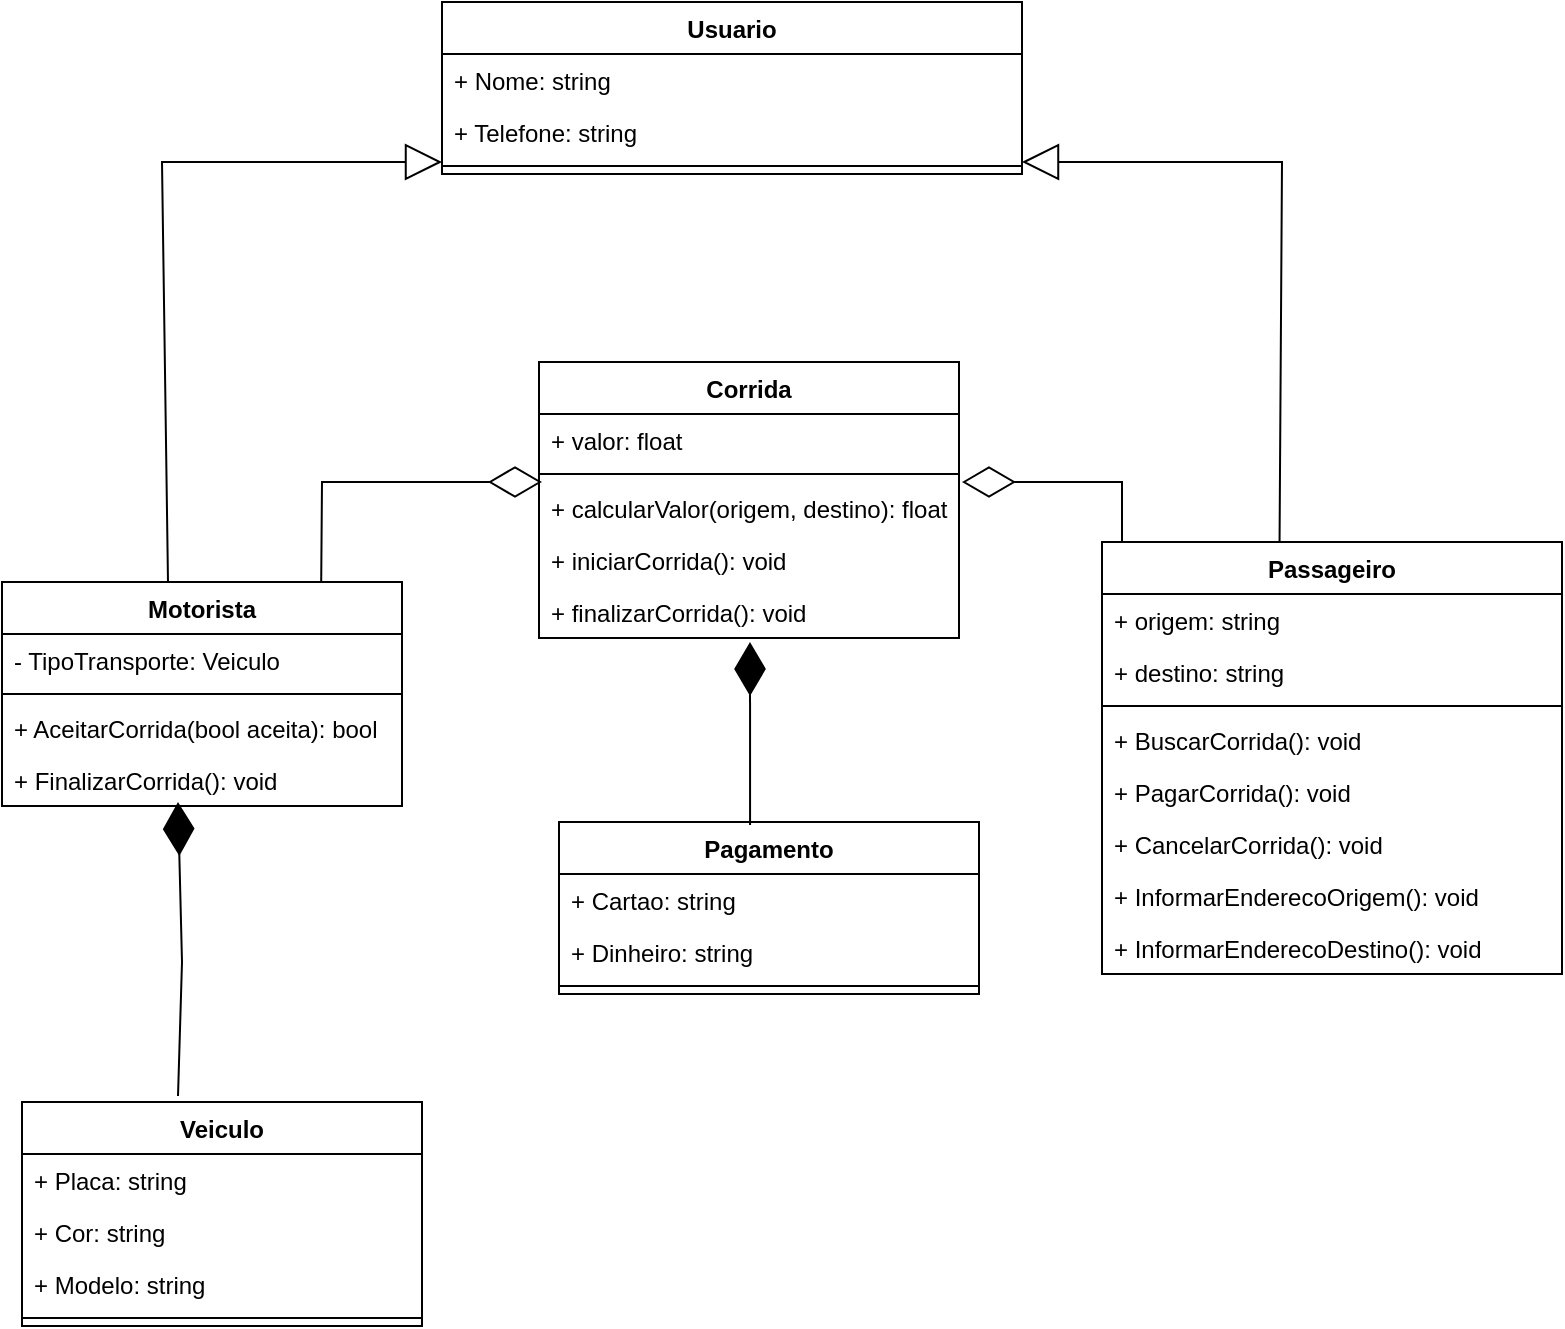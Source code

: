 <mxfile version="20.2.2" type="device"><diagram id="GJjygt0M566usp9o7cAr" name="Página-1"><mxGraphModel dx="868" dy="482" grid="1" gridSize="10" guides="1" tooltips="1" connect="1" arrows="1" fold="1" page="1" pageScale="1" pageWidth="827" pageHeight="1169" math="0" shadow="0"><root><mxCell id="0"/><mxCell id="1" parent="0"/><mxCell id="T5XoA_DqboUIgWAmv1FN-1" value="Motorista" style="swimlane;fontStyle=1;align=center;verticalAlign=top;childLayout=stackLayout;horizontal=1;startSize=26;horizontalStack=0;resizeParent=1;resizeParentMax=0;resizeLast=0;collapsible=1;marginBottom=0;" parent="1" vertex="1"><mxGeometry x="40" y="490" width="200" height="112" as="geometry"><mxRectangle x="160" y="310" width="100" height="30" as="alternateBounds"/></mxGeometry></mxCell><mxCell id="0HHOxB5LG5q1mGzwQnLk-4" value="- TipoTransporte: Veiculo&#10;&#10;" style="text;strokeColor=none;fillColor=none;align=left;verticalAlign=top;spacingLeft=4;spacingRight=4;overflow=hidden;rotatable=0;points=[[0,0.5],[1,0.5]];portConstraint=eastwest;" parent="T5XoA_DqboUIgWAmv1FN-1" vertex="1"><mxGeometry y="26" width="200" height="26" as="geometry"/></mxCell><mxCell id="T5XoA_DqboUIgWAmv1FN-3" value="" style="line;strokeWidth=1;fillColor=none;align=left;verticalAlign=middle;spacingTop=-1;spacingLeft=3;spacingRight=3;rotatable=0;labelPosition=right;points=[];portConstraint=eastwest;" parent="T5XoA_DqboUIgWAmv1FN-1" vertex="1"><mxGeometry y="52" width="200" height="8" as="geometry"/></mxCell><mxCell id="T5XoA_DqboUIgWAmv1FN-67" value="+ AceitarCorrida(bool aceita): bool" style="text;strokeColor=none;fillColor=none;align=left;verticalAlign=top;spacingLeft=4;spacingRight=4;overflow=hidden;rotatable=0;points=[[0,0.5],[1,0.5]];portConstraint=eastwest;" parent="T5XoA_DqboUIgWAmv1FN-1" vertex="1"><mxGeometry y="60" width="200" height="26" as="geometry"/></mxCell><mxCell id="Mwk1RGBWbj-87PKx82kO-6" value="+ FinalizarCorrida(): void" style="text;strokeColor=none;fillColor=none;align=left;verticalAlign=top;spacingLeft=4;spacingRight=4;overflow=hidden;rotatable=0;points=[[0,0.5],[1,0.5]];portConstraint=eastwest;" parent="T5XoA_DqboUIgWAmv1FN-1" vertex="1"><mxGeometry y="86" width="200" height="26" as="geometry"/></mxCell><mxCell id="T5XoA_DqboUIgWAmv1FN-14" value="Usuario" style="swimlane;fontStyle=1;align=center;verticalAlign=top;childLayout=stackLayout;horizontal=1;startSize=26;horizontalStack=0;resizeParent=1;resizeParentMax=0;resizeLast=0;collapsible=1;marginBottom=0;" parent="1" vertex="1"><mxGeometry x="260" y="200" width="290" height="86" as="geometry"><mxRectangle x="160" y="310" width="100" height="30" as="alternateBounds"/></mxGeometry></mxCell><mxCell id="T5XoA_DqboUIgWAmv1FN-36" value="+ Nome: string&#10;" style="text;strokeColor=none;fillColor=none;align=left;verticalAlign=top;spacingLeft=4;spacingRight=4;overflow=hidden;rotatable=0;points=[[0,0.5],[1,0.5]];portConstraint=eastwest;" parent="T5XoA_DqboUIgWAmv1FN-14" vertex="1"><mxGeometry y="26" width="290" height="26" as="geometry"/></mxCell><mxCell id="T5XoA_DqboUIgWAmv1FN-15" value="+ Telefone: string&#10;" style="text;strokeColor=none;fillColor=none;align=left;verticalAlign=top;spacingLeft=4;spacingRight=4;overflow=hidden;rotatable=0;points=[[0,0.5],[1,0.5]];portConstraint=eastwest;" parent="T5XoA_DqboUIgWAmv1FN-14" vertex="1"><mxGeometry y="52" width="290" height="26" as="geometry"/></mxCell><mxCell id="T5XoA_DqboUIgWAmv1FN-17" value="" style="line;strokeWidth=1;fillColor=none;align=left;verticalAlign=middle;spacingTop=-1;spacingLeft=3;spacingRight=3;rotatable=0;labelPosition=right;points=[];portConstraint=eastwest;" parent="T5XoA_DqboUIgWAmv1FN-14" vertex="1"><mxGeometry y="78" width="290" height="8" as="geometry"/></mxCell><mxCell id="T5XoA_DqboUIgWAmv1FN-19" value="Passageiro" style="swimlane;fontStyle=1;align=center;verticalAlign=top;childLayout=stackLayout;horizontal=1;startSize=26;horizontalStack=0;resizeParent=1;resizeParentMax=0;resizeLast=0;collapsible=1;marginBottom=0;" parent="1" vertex="1"><mxGeometry x="590" y="470" width="230" height="216" as="geometry"><mxRectangle x="160" y="310" width="100" height="30" as="alternateBounds"/></mxGeometry></mxCell><mxCell id="T5XoA_DqboUIgWAmv1FN-53" value="+ origem: string&#10;" style="text;strokeColor=none;fillColor=none;align=left;verticalAlign=top;spacingLeft=4;spacingRight=4;overflow=hidden;rotatable=0;points=[[0,0.5],[1,0.5]];portConstraint=eastwest;" parent="T5XoA_DqboUIgWAmv1FN-19" vertex="1"><mxGeometry y="26" width="230" height="26" as="geometry"/></mxCell><mxCell id="T5XoA_DqboUIgWAmv1FN-54" value="+ destino: string&#10;" style="text;strokeColor=none;fillColor=none;align=left;verticalAlign=top;spacingLeft=4;spacingRight=4;overflow=hidden;rotatable=0;points=[[0,0.5],[1,0.5]];portConstraint=eastwest;" parent="T5XoA_DqboUIgWAmv1FN-19" vertex="1"><mxGeometry y="52" width="230" height="26" as="geometry"/></mxCell><mxCell id="T5XoA_DqboUIgWAmv1FN-22" value="" style="line;strokeWidth=1;fillColor=none;align=left;verticalAlign=middle;spacingTop=-1;spacingLeft=3;spacingRight=3;rotatable=0;labelPosition=right;points=[];portConstraint=eastwest;" parent="T5XoA_DqboUIgWAmv1FN-19" vertex="1"><mxGeometry y="78" width="230" height="8" as="geometry"/></mxCell><mxCell id="T5XoA_DqboUIgWAmv1FN-23" value="+ BuscarCorrida(): void" style="text;strokeColor=none;fillColor=none;align=left;verticalAlign=top;spacingLeft=4;spacingRight=4;overflow=hidden;rotatable=0;points=[[0,0.5],[1,0.5]];portConstraint=eastwest;" parent="T5XoA_DqboUIgWAmv1FN-19" vertex="1"><mxGeometry y="86" width="230" height="26" as="geometry"/></mxCell><mxCell id="AeDP2-zjv0HTi0VN_zPM-15" value="+ PagarCorrida(): void" style="text;strokeColor=none;fillColor=none;align=left;verticalAlign=top;spacingLeft=4;spacingRight=4;overflow=hidden;rotatable=0;points=[[0,0.5],[1,0.5]];portConstraint=eastwest;" parent="T5XoA_DqboUIgWAmv1FN-19" vertex="1"><mxGeometry y="112" width="230" height="26" as="geometry"/></mxCell><mxCell id="0HHOxB5LG5q1mGzwQnLk-5" value="+ CancelarCorrida(): void" style="text;strokeColor=none;fillColor=none;align=left;verticalAlign=top;spacingLeft=4;spacingRight=4;overflow=hidden;rotatable=0;points=[[0,0.5],[1,0.5]];portConstraint=eastwest;" parent="T5XoA_DqboUIgWAmv1FN-19" vertex="1"><mxGeometry y="138" width="230" height="26" as="geometry"/></mxCell><mxCell id="0HHOxB5LG5q1mGzwQnLk-6" value="+ InformarEnderecoOrigem(): void" style="text;strokeColor=none;fillColor=none;align=left;verticalAlign=top;spacingLeft=4;spacingRight=4;overflow=hidden;rotatable=0;points=[[0,0.5],[1,0.5]];portConstraint=eastwest;" parent="T5XoA_DqboUIgWAmv1FN-19" vertex="1"><mxGeometry y="164" width="230" height="26" as="geometry"/></mxCell><mxCell id="NIUIs3A9w624EE3dAkyT-1" value="+ InformarEnderecoDestino(): void" style="text;strokeColor=none;fillColor=none;align=left;verticalAlign=top;spacingLeft=4;spacingRight=4;overflow=hidden;rotatable=0;points=[[0,0.5],[1,0.5]];portConstraint=eastwest;" parent="T5XoA_DqboUIgWAmv1FN-19" vertex="1"><mxGeometry y="190" width="230" height="26" as="geometry"/></mxCell><mxCell id="T5XoA_DqboUIgWAmv1FN-52" value="Corrida" style="swimlane;fontStyle=1;align=center;verticalAlign=top;childLayout=stackLayout;horizontal=1;startSize=26;horizontalStack=0;resizeParent=1;resizeParentMax=0;resizeLast=0;collapsible=1;marginBottom=0;" parent="1" vertex="1"><mxGeometry x="308.5" y="380" width="210" height="138" as="geometry"><mxRectangle x="160" y="310" width="100" height="30" as="alternateBounds"/></mxGeometry></mxCell><mxCell id="T5XoA_DqboUIgWAmv1FN-55" value="+ valor: float&#10;" style="text;strokeColor=none;fillColor=none;align=left;verticalAlign=top;spacingLeft=4;spacingRight=4;overflow=hidden;rotatable=0;points=[[0,0.5],[1,0.5]];portConstraint=eastwest;" parent="T5XoA_DqboUIgWAmv1FN-52" vertex="1"><mxGeometry y="26" width="210" height="26" as="geometry"/></mxCell><mxCell id="T5XoA_DqboUIgWAmv1FN-56" value="" style="line;strokeWidth=1;fillColor=none;align=left;verticalAlign=middle;spacingTop=-1;spacingLeft=3;spacingRight=3;rotatable=0;labelPosition=right;points=[];portConstraint=eastwest;" parent="T5XoA_DqboUIgWAmv1FN-52" vertex="1"><mxGeometry y="52" width="210" height="8" as="geometry"/></mxCell><mxCell id="T5XoA_DqboUIgWAmv1FN-57" value="+ calcularValor(origem, destino): float" style="text;strokeColor=none;fillColor=none;align=left;verticalAlign=top;spacingLeft=4;spacingRight=4;overflow=hidden;rotatable=0;points=[[0,0.5],[1,0.5]];portConstraint=eastwest;" parent="T5XoA_DqboUIgWAmv1FN-52" vertex="1"><mxGeometry y="60" width="210" height="26" as="geometry"/></mxCell><mxCell id="Mwk1RGBWbj-87PKx82kO-7" value="+ iniciarCorrida(): void " style="text;strokeColor=none;fillColor=none;align=left;verticalAlign=top;spacingLeft=4;spacingRight=4;overflow=hidden;rotatable=0;points=[[0,0.5],[1,0.5]];portConstraint=eastwest;" parent="T5XoA_DqboUIgWAmv1FN-52" vertex="1"><mxGeometry y="86" width="210" height="26" as="geometry"/></mxCell><mxCell id="Mwk1RGBWbj-87PKx82kO-8" value="+ finalizarCorrida(): void" style="text;strokeColor=none;fillColor=none;align=left;verticalAlign=top;spacingLeft=4;spacingRight=4;overflow=hidden;rotatable=0;points=[[0,0.5],[1,0.5]];portConstraint=eastwest;" parent="T5XoA_DqboUIgWAmv1FN-52" vertex="1"><mxGeometry y="112" width="210" height="26" as="geometry"/></mxCell><mxCell id="AeDP2-zjv0HTi0VN_zPM-12" value="" style="endArrow=block;endSize=16;endFill=0;html=1;rounded=0;exitX=0.415;exitY=0;exitDx=0;exitDy=0;exitPerimeter=0;" parent="1" source="T5XoA_DqboUIgWAmv1FN-1" edge="1"><mxGeometry width="160" relative="1" as="geometry"><mxPoint x="90" y="430" as="sourcePoint"/><mxPoint x="260" y="280" as="targetPoint"/><Array as="points"><mxPoint x="120" y="280"/></Array></mxGeometry></mxCell><mxCell id="AeDP2-zjv0HTi0VN_zPM-13" value="" style="endArrow=block;endSize=16;endFill=0;html=1;rounded=0;exitX=0.386;exitY=-0.002;exitDx=0;exitDy=0;exitPerimeter=0;" parent="1" source="T5XoA_DqboUIgWAmv1FN-19" edge="1"><mxGeometry width="160" relative="1" as="geometry"><mxPoint x="550" y="498" as="sourcePoint"/><mxPoint x="550" y="280" as="targetPoint"/><Array as="points"><mxPoint x="680" y="280"/></Array></mxGeometry></mxCell><mxCell id="AeDP2-zjv0HTi0VN_zPM-21" value="" style="endArrow=diamondThin;endFill=0;endSize=24;html=1;rounded=0;exitX=0.798;exitY=0.001;exitDx=0;exitDy=0;exitPerimeter=0;" parent="1" source="T5XoA_DqboUIgWAmv1FN-1" edge="1"><mxGeometry width="160" relative="1" as="geometry"><mxPoint x="240" y="520" as="sourcePoint"/><mxPoint x="310" y="440" as="targetPoint"/><Array as="points"><mxPoint x="200" y="440"/></Array></mxGeometry></mxCell><mxCell id="AeDP2-zjv0HTi0VN_zPM-23" value="" style="endArrow=diamondThin;endFill=0;endSize=24;html=1;rounded=0;" parent="1" edge="1"><mxGeometry width="160" relative="1" as="geometry"><mxPoint x="600" y="470" as="sourcePoint"/><mxPoint x="520" y="440" as="targetPoint"/><Array as="points"><mxPoint x="600" y="440"/></Array></mxGeometry></mxCell><mxCell id="AeDP2-zjv0HTi0VN_zPM-24" value="Pagamento" style="swimlane;fontStyle=1;align=center;verticalAlign=top;childLayout=stackLayout;horizontal=1;startSize=26;horizontalStack=0;resizeParent=1;resizeParentMax=0;resizeLast=0;collapsible=1;marginBottom=0;" parent="1" vertex="1"><mxGeometry x="318.5" y="610" width="210" height="86" as="geometry"><mxRectangle x="160" y="310" width="100" height="30" as="alternateBounds"/></mxGeometry></mxCell><mxCell id="AeDP2-zjv0HTi0VN_zPM-26" value="+ Cartao: string" style="text;strokeColor=none;fillColor=none;align=left;verticalAlign=top;spacingLeft=4;spacingRight=4;overflow=hidden;rotatable=0;points=[[0,0.5],[1,0.5]];portConstraint=eastwest;" parent="AeDP2-zjv0HTi0VN_zPM-24" vertex="1"><mxGeometry y="26" width="210" height="26" as="geometry"/></mxCell><mxCell id="0HHOxB5LG5q1mGzwQnLk-2" value="+ Dinheiro: string" style="text;strokeColor=none;fillColor=none;align=left;verticalAlign=top;spacingLeft=4;spacingRight=4;overflow=hidden;rotatable=0;points=[[0,0.5],[1,0.5]];portConstraint=eastwest;" parent="AeDP2-zjv0HTi0VN_zPM-24" vertex="1"><mxGeometry y="52" width="210" height="26" as="geometry"/></mxCell><mxCell id="AeDP2-zjv0HTi0VN_zPM-27" value="" style="line;strokeWidth=1;fillColor=none;align=left;verticalAlign=middle;spacingTop=-1;spacingLeft=3;spacingRight=3;rotatable=0;labelPosition=right;points=[];portConstraint=eastwest;" parent="AeDP2-zjv0HTi0VN_zPM-24" vertex="1"><mxGeometry y="78" width="210" height="8" as="geometry"/></mxCell><mxCell id="W9MVFP__HQSxWUyCyDCo-1" value="" style="endArrow=diamondThin;endFill=1;endSize=24;html=1;rounded=0;exitX=0.455;exitY=0.017;exitDx=0;exitDy=0;exitPerimeter=0;" parent="1" source="AeDP2-zjv0HTi0VN_zPM-24" edge="1"><mxGeometry width="160" relative="1" as="geometry"><mxPoint x="410" y="600" as="sourcePoint"/><mxPoint x="414" y="520" as="targetPoint"/></mxGeometry></mxCell><mxCell id="W9MVFP__HQSxWUyCyDCo-2" value="Veiculo" style="swimlane;fontStyle=1;align=center;verticalAlign=top;childLayout=stackLayout;horizontal=1;startSize=26;horizontalStack=0;resizeParent=1;resizeParentMax=0;resizeLast=0;collapsible=1;marginBottom=0;" parent="1" vertex="1"><mxGeometry x="50" y="750" width="200" height="112" as="geometry"><mxRectangle x="160" y="310" width="100" height="30" as="alternateBounds"/></mxGeometry></mxCell><mxCell id="W9MVFP__HQSxWUyCyDCo-7" value="+ Placa: string&#10;" style="text;strokeColor=none;fillColor=none;align=left;verticalAlign=top;spacingLeft=4;spacingRight=4;overflow=hidden;rotatable=0;points=[[0,0.5],[1,0.5]];portConstraint=eastwest;" parent="W9MVFP__HQSxWUyCyDCo-2" vertex="1"><mxGeometry y="26" width="200" height="26" as="geometry"/></mxCell><mxCell id="W9MVFP__HQSxWUyCyDCo-8" value="+ Cor: string&#10;" style="text;strokeColor=none;fillColor=none;align=left;verticalAlign=top;spacingLeft=4;spacingRight=4;overflow=hidden;rotatable=0;points=[[0,0.5],[1,0.5]];portConstraint=eastwest;" parent="W9MVFP__HQSxWUyCyDCo-2" vertex="1"><mxGeometry y="52" width="200" height="26" as="geometry"/></mxCell><mxCell id="W9MVFP__HQSxWUyCyDCo-13" value="+ Modelo: string&#10;" style="text;strokeColor=none;fillColor=none;align=left;verticalAlign=top;spacingLeft=4;spacingRight=4;overflow=hidden;rotatable=0;points=[[0,0.5],[1,0.5]];portConstraint=eastwest;" parent="W9MVFP__HQSxWUyCyDCo-2" vertex="1"><mxGeometry y="78" width="200" height="26" as="geometry"/></mxCell><mxCell id="W9MVFP__HQSxWUyCyDCo-3" value="" style="line;strokeWidth=1;fillColor=none;align=left;verticalAlign=middle;spacingTop=-1;spacingLeft=3;spacingRight=3;rotatable=0;labelPosition=right;points=[];portConstraint=eastwest;" parent="W9MVFP__HQSxWUyCyDCo-2" vertex="1"><mxGeometry y="104" width="200" height="8" as="geometry"/></mxCell><mxCell id="W9MVFP__HQSxWUyCyDCo-6" value="" style="endArrow=diamondThin;endFill=1;endSize=24;html=1;rounded=0;exitX=0.39;exitY=-0.027;exitDx=0;exitDy=0;exitPerimeter=0;" parent="1" source="W9MVFP__HQSxWUyCyDCo-2" edge="1"><mxGeometry width="160" relative="1" as="geometry"><mxPoint x="130" y="660" as="sourcePoint"/><mxPoint x="128" y="600" as="targetPoint"/><Array as="points"><mxPoint x="130" y="680"/></Array></mxGeometry></mxCell></root></mxGraphModel></diagram></mxfile>